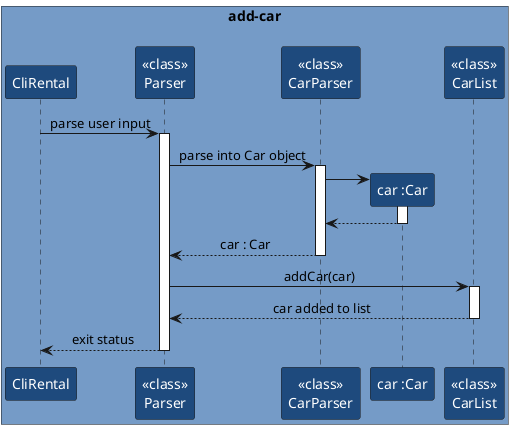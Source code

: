 @startuml
'https://plantuml.com/sequence-diagram

!define ADD_CAR_COLOR #759bc7

skinparam sequenceMessageAlign center
skinparam sequence {
ParticipantBackgroundColor #1e4a7d
ParticipantFontColor white
}

box <font size=14>add-car\n ADD_CAR_COLOR
participant "CliRental" as CliRental
participant "<<class>>\nParser" as Parser
participant "<<class>>\nCarParser" as CarParser
participant "car :Car" as Car
participant "<<class>>\nCarList" as CarList
end box

CliRental -> Parser ++ : parse user input
Parser -> CarParser ++ : parse into Car object

create Car
CarParser -> Car ++
Car --> CarParser --
CarParser --> Parser --: car : Car

Parser -> CarList ++ : addCar(car)
CarList --> Parser --: car added to list
Parser --> CliRental --: exit status

@enduml